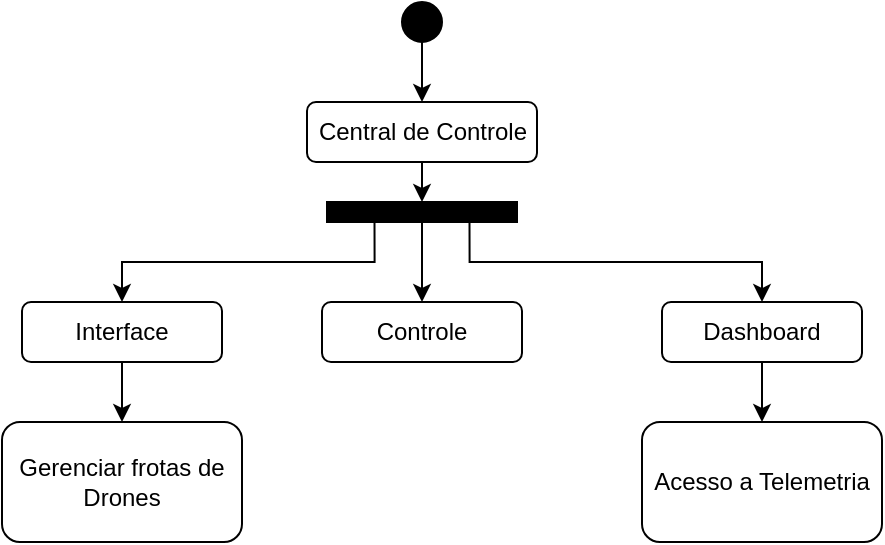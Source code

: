 <mxfile version="26.1.3">
  <diagram name="Página-1" id="LR8FmPeBAssXTByFobYy">
    <mxGraphModel grid="1" page="1" gridSize="10" guides="1" tooltips="1" connect="1" arrows="1" fold="1" pageScale="1" pageWidth="827" pageHeight="1169" math="0" shadow="0">
      <root>
        <mxCell id="0" />
        <mxCell id="1" parent="0" />
        <mxCell id="7DLt70M-RXOIJeMnWZNQ-8" style="edgeStyle=orthogonalEdgeStyle;rounded=0;orthogonalLoop=1;jettySize=auto;html=1;entryX=0.5;entryY=0;entryDx=0;entryDy=0;" edge="1" parent="1" source="7DLt70M-RXOIJeMnWZNQ-2" target="7DLt70M-RXOIJeMnWZNQ-7">
          <mxGeometry relative="1" as="geometry" />
        </mxCell>
        <mxCell id="7DLt70M-RXOIJeMnWZNQ-2" value="" style="ellipse;whiteSpace=wrap;html=1;aspect=fixed;fillColor=#000000;" vertex="1" parent="1">
          <mxGeometry x="400" y="40" width="20" height="20" as="geometry" />
        </mxCell>
        <mxCell id="7DLt70M-RXOIJeMnWZNQ-16" style="edgeStyle=orthogonalEdgeStyle;rounded=0;orthogonalLoop=1;jettySize=auto;html=1;exitX=0.5;exitY=1;exitDx=0;exitDy=0;" edge="1" parent="1" source="7DLt70M-RXOIJeMnWZNQ-3" target="7DLt70M-RXOIJeMnWZNQ-15">
          <mxGeometry relative="1" as="geometry" />
        </mxCell>
        <mxCell id="7DLt70M-RXOIJeMnWZNQ-3" value="Interface" style="rounded=1;whiteSpace=wrap;html=1;" vertex="1" parent="1">
          <mxGeometry x="210" y="190" width="100" height="30" as="geometry" />
        </mxCell>
        <mxCell id="7DLt70M-RXOIJeMnWZNQ-10" style="edgeStyle=orthogonalEdgeStyle;rounded=0;orthogonalLoop=1;jettySize=auto;html=1;exitX=0.25;exitY=1;exitDx=0;exitDy=0;entryX=0.5;entryY=0;entryDx=0;entryDy=0;" edge="1" parent="1" source="7DLt70M-RXOIJeMnWZNQ-6" target="7DLt70M-RXOIJeMnWZNQ-3">
          <mxGeometry relative="1" as="geometry" />
        </mxCell>
        <mxCell id="7DLt70M-RXOIJeMnWZNQ-13" style="edgeStyle=orthogonalEdgeStyle;rounded=0;orthogonalLoop=1;jettySize=auto;html=1;exitX=0.75;exitY=1;exitDx=0;exitDy=0;entryX=0.5;entryY=0;entryDx=0;entryDy=0;" edge="1" parent="1" source="7DLt70M-RXOIJeMnWZNQ-6" target="7DLt70M-RXOIJeMnWZNQ-12">
          <mxGeometry relative="1" as="geometry" />
        </mxCell>
        <mxCell id="7DLt70M-RXOIJeMnWZNQ-14" style="edgeStyle=orthogonalEdgeStyle;rounded=0;orthogonalLoop=1;jettySize=auto;html=1;exitX=0.5;exitY=1;exitDx=0;exitDy=0;entryX=0.5;entryY=0;entryDx=0;entryDy=0;" edge="1" parent="1" source="7DLt70M-RXOIJeMnWZNQ-6" target="7DLt70M-RXOIJeMnWZNQ-11">
          <mxGeometry relative="1" as="geometry" />
        </mxCell>
        <mxCell id="7DLt70M-RXOIJeMnWZNQ-6" value="" style="rounded=0;whiteSpace=wrap;html=1;fillColor=#000000;" vertex="1" parent="1">
          <mxGeometry x="362.5" y="140" width="95" height="10" as="geometry" />
        </mxCell>
        <mxCell id="7DLt70M-RXOIJeMnWZNQ-9" style="edgeStyle=orthogonalEdgeStyle;rounded=0;orthogonalLoop=1;jettySize=auto;html=1;exitX=0.5;exitY=1;exitDx=0;exitDy=0;entryX=0.5;entryY=0;entryDx=0;entryDy=0;" edge="1" parent="1" source="7DLt70M-RXOIJeMnWZNQ-7" target="7DLt70M-RXOIJeMnWZNQ-6">
          <mxGeometry relative="1" as="geometry" />
        </mxCell>
        <mxCell id="7DLt70M-RXOIJeMnWZNQ-7" value="&lt;div&gt;&lt;span style=&quot;background-color: transparent; color: light-dark(rgb(0, 0, 0), rgb(255, 255, 255));&quot;&gt;Central de Controle&lt;/span&gt;&lt;/div&gt;" style="rounded=1;whiteSpace=wrap;html=1;" vertex="1" parent="1">
          <mxGeometry x="352.5" y="90" width="115" height="30" as="geometry" />
        </mxCell>
        <mxCell id="7DLt70M-RXOIJeMnWZNQ-11" value="Controle" style="rounded=1;whiteSpace=wrap;html=1;" vertex="1" parent="1">
          <mxGeometry x="360" y="190" width="100" height="30" as="geometry" />
        </mxCell>
        <mxCell id="7DLt70M-RXOIJeMnWZNQ-18" style="edgeStyle=orthogonalEdgeStyle;rounded=0;orthogonalLoop=1;jettySize=auto;html=1;exitX=0.5;exitY=1;exitDx=0;exitDy=0;" edge="1" parent="1" source="7DLt70M-RXOIJeMnWZNQ-12" target="7DLt70M-RXOIJeMnWZNQ-17">
          <mxGeometry relative="1" as="geometry" />
        </mxCell>
        <mxCell id="7DLt70M-RXOIJeMnWZNQ-12" value="Dashboard" style="rounded=1;whiteSpace=wrap;html=1;" vertex="1" parent="1">
          <mxGeometry x="530" y="190" width="100" height="30" as="geometry" />
        </mxCell>
        <mxCell id="7DLt70M-RXOIJeMnWZNQ-15" value="Gerenciar frotas de Drones" style="rounded=1;whiteSpace=wrap;html=1;" vertex="1" parent="1">
          <mxGeometry x="200" y="250" width="120" height="60" as="geometry" />
        </mxCell>
        <mxCell id="7DLt70M-RXOIJeMnWZNQ-17" value="Acesso a Telemetria" style="rounded=1;whiteSpace=wrap;html=1;" vertex="1" parent="1">
          <mxGeometry x="520" y="250" width="120" height="60" as="geometry" />
        </mxCell>
      </root>
    </mxGraphModel>
  </diagram>
</mxfile>
